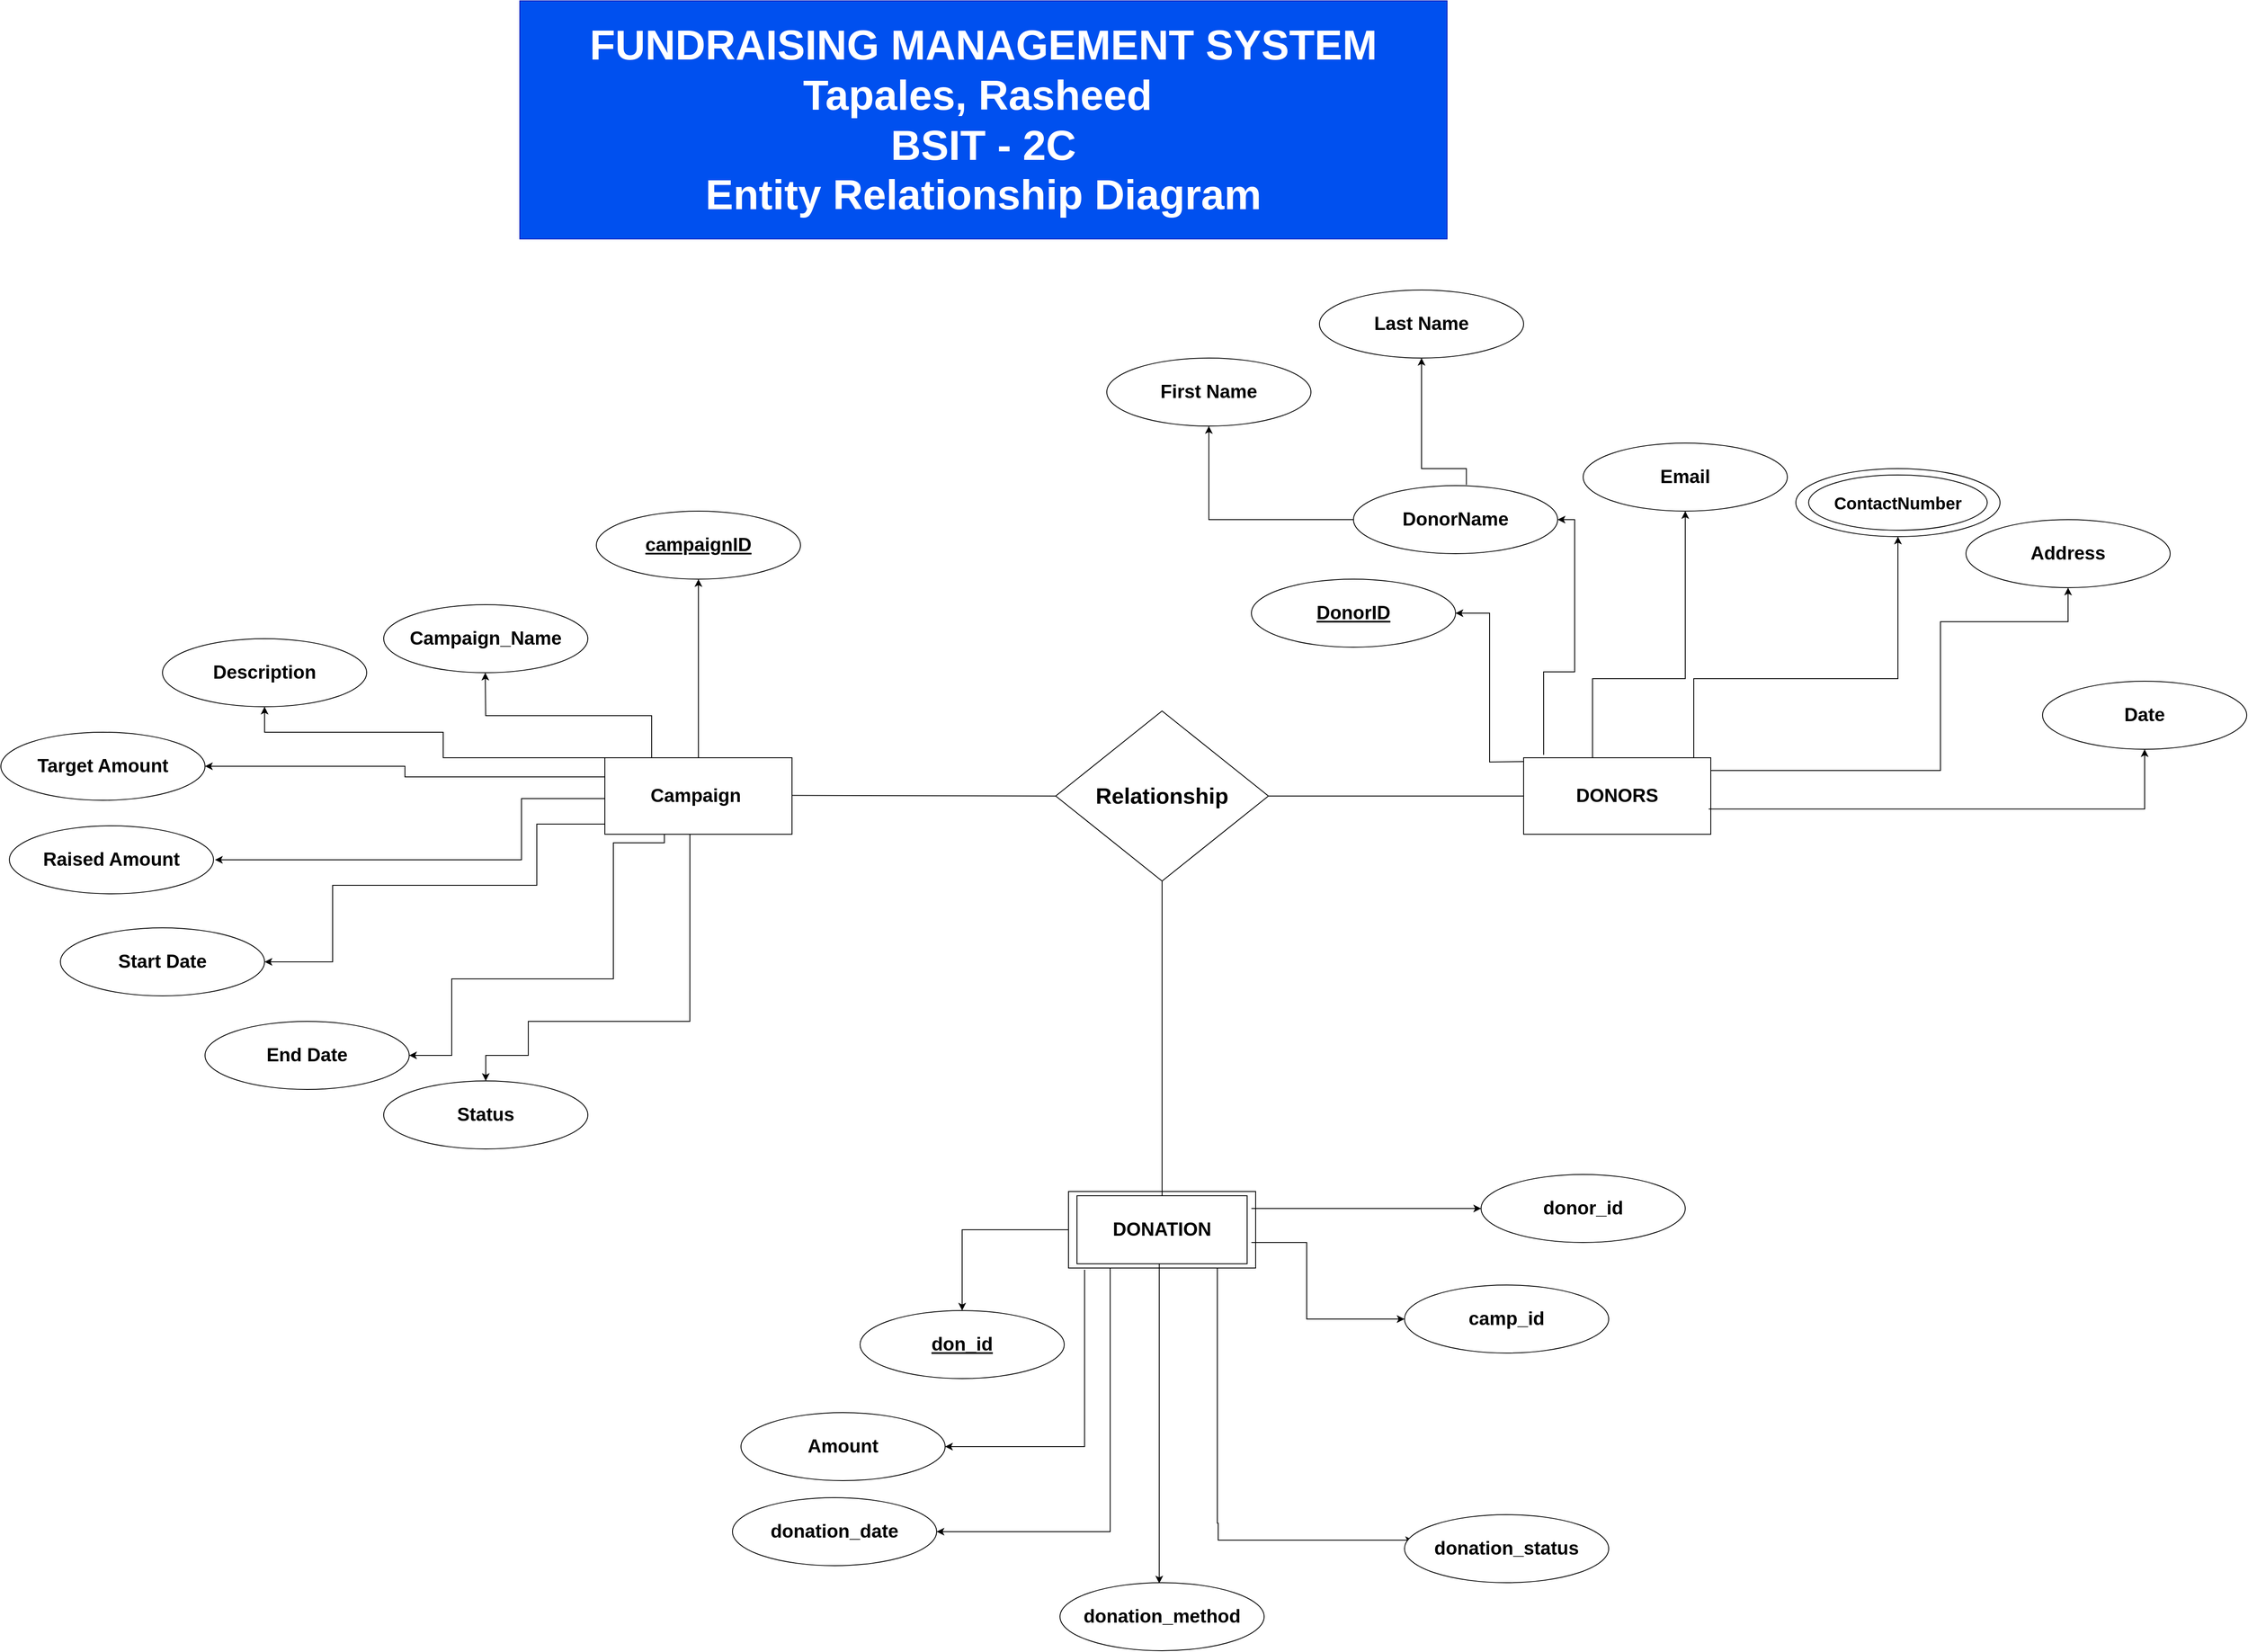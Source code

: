 <mxfile version="24.8.3">
  <diagram name="Page-1" id="g7HX3xHZX098qpuKRBNu">
    <mxGraphModel dx="4830" dy="3323" grid="1" gridSize="10" guides="1" tooltips="1" connect="1" arrows="1" fold="1" page="1" pageScale="1" pageWidth="850" pageHeight="1100" math="0" shadow="0">
      <root>
        <mxCell id="0" />
        <mxCell id="1" parent="0" />
        <mxCell id="pfuxYjEHpvVjRT3Tuvxd-3" value="&lt;font style=&quot;font-size: 49px;&quot;&gt;&lt;b style=&quot;&quot;&gt;&lt;font style=&quot;font-size: 49px;&quot;&gt;FUNDRAISING MANAGEMENT SYSTE&lt;/font&gt;&lt;/b&gt;&lt;b style=&quot;background-color: initial;&quot;&gt;&lt;font style=&quot;font-size: 49px;&quot;&gt;M&lt;/font&gt;&lt;/b&gt;&lt;/font&gt;&lt;div style=&quot;font-size: 49px;&quot;&gt;&lt;b style=&quot;background-color: initial;&quot;&gt;&lt;font style=&quot;font-size: 49px;&quot;&gt;Tapales, Rasheed&amp;nbsp;&lt;/font&gt;&lt;/b&gt;&lt;/div&gt;&lt;div style=&quot;font-size: 49px;&quot;&gt;&lt;b style=&quot;&quot;&gt;&lt;font style=&quot;font-size: 49px;&quot;&gt;BSIT - 2C&lt;br&gt;Entity Relationship Diagram&lt;/font&gt;&lt;/b&gt;&lt;/div&gt;" style="whiteSpace=wrap;html=1;align=center;fillColor=#0050ef;strokeColor=#001DBC;fontColor=#ffffff;" parent="1" vertex="1">
          <mxGeometry x="10" y="-670" width="1090" height="280" as="geometry" />
        </mxCell>
        <mxCell id="pfuxYjEHpvVjRT3Tuvxd-4" value="&lt;font size=&quot;1&quot; style=&quot;&quot;&gt;&lt;b style=&quot;font-size: 22px;&quot;&gt;Campaign&amp;nbsp;&lt;/b&gt;&lt;/font&gt;" style="whiteSpace=wrap;html=1;align=center;" parent="1" vertex="1">
          <mxGeometry x="110" y="220" width="220" height="90" as="geometry" />
        </mxCell>
        <mxCell id="pfuxYjEHpvVjRT3Tuvxd-12" value="&lt;font size=&quot;1&quot; style=&quot;&quot;&gt;&lt;b style=&quot;&quot;&gt;&lt;u style=&quot;font-size: 22px;&quot;&gt;campaignID&lt;/u&gt;&lt;/b&gt;&lt;/font&gt;" style="ellipse;whiteSpace=wrap;html=1;align=center;" parent="1" vertex="1">
          <mxGeometry x="100" y="-70" width="240" height="80" as="geometry" />
        </mxCell>
        <mxCell id="pfuxYjEHpvVjRT3Tuvxd-13" value="" style="edgeStyle=orthogonalEdgeStyle;rounded=0;orthogonalLoop=1;jettySize=auto;html=1;exitX=0.5;exitY=0;exitDx=0;exitDy=0;entryX=0.5;entryY=1;entryDx=0;entryDy=0;" parent="1" source="pfuxYjEHpvVjRT3Tuvxd-4" target="pfuxYjEHpvVjRT3Tuvxd-12" edge="1">
          <mxGeometry relative="1" as="geometry">
            <mxPoint x="370" y="185" as="sourcePoint" />
            <mxPoint x="210" y="90" as="targetPoint" />
          </mxGeometry>
        </mxCell>
        <mxCell id="pfuxYjEHpvVjRT3Tuvxd-14" value="&lt;font size=&quot;1&quot; style=&quot;&quot;&gt;&lt;b style=&quot;font-size: 22px;&quot;&gt;Campaign_Name&lt;/b&gt;&lt;/font&gt;" style="ellipse;whiteSpace=wrap;html=1;align=center;" parent="1" vertex="1">
          <mxGeometry x="-150" y="40" width="240" height="80" as="geometry" />
        </mxCell>
        <mxCell id="pfuxYjEHpvVjRT3Tuvxd-15" value="&lt;b style=&quot;&quot;&gt;&lt;font style=&quot;font-size: 22px;&quot;&gt;Description&lt;/font&gt;&lt;/b&gt;" style="ellipse;whiteSpace=wrap;html=1;align=center;" parent="1" vertex="1">
          <mxGeometry x="-410" y="80" width="240" height="80" as="geometry" />
        </mxCell>
        <mxCell id="pfuxYjEHpvVjRT3Tuvxd-16" value="&lt;b style=&quot;&quot;&gt;&lt;font style=&quot;font-size: 22px;&quot;&gt;Target Amount&lt;/font&gt;&lt;/b&gt;" style="ellipse;whiteSpace=wrap;html=1;align=center;" parent="1" vertex="1">
          <mxGeometry x="-600" y="190" width="240" height="80" as="geometry" />
        </mxCell>
        <mxCell id="pfuxYjEHpvVjRT3Tuvxd-21" value="" style="edgeStyle=orthogonalEdgeStyle;rounded=0;orthogonalLoop=1;jettySize=auto;html=1;exitX=0.25;exitY=0;exitDx=0;exitDy=0;" parent="1" source="pfuxYjEHpvVjRT3Tuvxd-4" edge="1">
          <mxGeometry relative="1" as="geometry">
            <mxPoint x="-30.59" y="260" as="sourcePoint" />
            <mxPoint x="-30.59" y="120" as="targetPoint" />
          </mxGeometry>
        </mxCell>
        <mxCell id="pfuxYjEHpvVjRT3Tuvxd-26" value="" style="edgeStyle=orthogonalEdgeStyle;rounded=0;orthogonalLoop=1;jettySize=auto;html=1;exitX=0;exitY=0;exitDx=0;exitDy=0;entryX=0.5;entryY=1;entryDx=0;entryDy=0;" parent="1" source="pfuxYjEHpvVjRT3Tuvxd-4" edge="1">
          <mxGeometry relative="1" as="geometry">
            <mxPoint x="100" y="220" as="sourcePoint" />
            <mxPoint x="-290" y="160" as="targetPoint" />
            <Array as="points">
              <mxPoint x="100" y="220" />
              <mxPoint x="-80" y="220" />
              <mxPoint x="-80" y="190" />
              <mxPoint x="-290" y="190" />
            </Array>
          </mxGeometry>
        </mxCell>
        <mxCell id="pfuxYjEHpvVjRT3Tuvxd-28" value="" style="edgeStyle=orthogonalEdgeStyle;rounded=0;orthogonalLoop=1;jettySize=auto;html=1;exitX=0;exitY=0.25;exitDx=0;exitDy=0;" parent="1" source="pfuxYjEHpvVjRT3Tuvxd-4" target="pfuxYjEHpvVjRT3Tuvxd-16" edge="1">
          <mxGeometry relative="1" as="geometry">
            <mxPoint x="100" y="249.76" as="sourcePoint" />
            <mxPoint x="-290" y="189.76" as="targetPoint" />
          </mxGeometry>
        </mxCell>
        <mxCell id="pfuxYjEHpvVjRT3Tuvxd-29" value="&lt;font size=&quot;1&quot; style=&quot;&quot;&gt;&lt;b style=&quot;font-size: 22px;&quot;&gt;Raised Amount&lt;/b&gt;&lt;/font&gt;" style="ellipse;whiteSpace=wrap;html=1;align=center;" parent="1" vertex="1">
          <mxGeometry x="-590" y="300" width="240" height="80" as="geometry" />
        </mxCell>
        <mxCell id="pfuxYjEHpvVjRT3Tuvxd-31" value="" style="edgeStyle=orthogonalEdgeStyle;rounded=0;orthogonalLoop=1;jettySize=auto;html=1;entryX=1;entryY=0.5;entryDx=0;entryDy=0;exitX=0;exitY=0.5;exitDx=0;exitDy=0;" parent="1" source="pfuxYjEHpvVjRT3Tuvxd-4" edge="1">
          <mxGeometry relative="1" as="geometry">
            <mxPoint x="100" y="268" as="sourcePoint" />
            <mxPoint x="-348.24" y="340" as="targetPoint" />
            <Array as="points">
              <mxPoint x="110" y="268" />
              <mxPoint x="12" y="268" />
              <mxPoint x="12" y="340" />
            </Array>
          </mxGeometry>
        </mxCell>
        <mxCell id="pfuxYjEHpvVjRT3Tuvxd-34" value="&lt;b style=&quot;&quot;&gt;&lt;font style=&quot;font-size: 22px;&quot;&gt;Start Date&lt;/font&gt;&lt;/b&gt;" style="ellipse;whiteSpace=wrap;html=1;align=center;" parent="1" vertex="1">
          <mxGeometry x="-530" y="420" width="240" height="80" as="geometry" />
        </mxCell>
        <mxCell id="pfuxYjEHpvVjRT3Tuvxd-35" value="&lt;b style=&quot;&quot;&gt;&lt;font style=&quot;font-size: 22px;&quot;&gt;End Date&lt;/font&gt;&lt;/b&gt;" style="ellipse;whiteSpace=wrap;html=1;align=center;" parent="1" vertex="1">
          <mxGeometry x="-360" y="530" width="240" height="80" as="geometry" />
        </mxCell>
        <mxCell id="pfuxYjEHpvVjRT3Tuvxd-36" value="" style="edgeStyle=orthogonalEdgeStyle;rounded=0;orthogonalLoop=1;jettySize=auto;html=1;exitX=0;exitY=0.75;exitDx=0;exitDy=0;entryX=1;entryY=0.5;entryDx=0;entryDy=0;" parent="1" source="pfuxYjEHpvVjRT3Tuvxd-4" edge="1">
          <mxGeometry relative="1" as="geometry">
            <mxPoint x="-160" y="580" as="sourcePoint" />
            <mxPoint x="-290" y="460" as="targetPoint" />
            <Array as="points">
              <mxPoint x="30" y="298" />
              <mxPoint x="30" y="370" />
              <mxPoint x="-210" y="370" />
              <mxPoint x="-210" y="460" />
            </Array>
          </mxGeometry>
        </mxCell>
        <mxCell id="pfuxYjEHpvVjRT3Tuvxd-41" value="" style="edgeStyle=orthogonalEdgeStyle;rounded=0;orthogonalLoop=1;jettySize=auto;html=1;entryX=1;entryY=0.5;entryDx=0;entryDy=0;exitX=0.318;exitY=1;exitDx=0;exitDy=0;exitPerimeter=0;" parent="1" source="pfuxYjEHpvVjRT3Tuvxd-4" edge="1" target="pfuxYjEHpvVjRT3Tuvxd-35">
          <mxGeometry relative="1" as="geometry">
            <mxPoint x="170" y="420" as="sourcePoint" />
            <mxPoint x="-70" y="660" as="targetPoint" />
            <Array as="points">
              <mxPoint x="180" y="320" />
              <mxPoint x="120" y="320" />
              <mxPoint x="120" y="480" />
              <mxPoint x="-70" y="480" />
              <mxPoint x="-70" y="570" />
            </Array>
          </mxGeometry>
        </mxCell>
        <mxCell id="pfuxYjEHpvVjRT3Tuvxd-43" value="&lt;font style=&quot;font-size: 26px;&quot;&gt;&lt;b&gt;Relationship&lt;/b&gt;&lt;/font&gt;" style="shape=rhombus;perimeter=rhombusPerimeter;whiteSpace=wrap;html=1;align=center;" parent="1" vertex="1">
          <mxGeometry x="640" y="165" width="250" height="200" as="geometry" />
        </mxCell>
        <mxCell id="pfuxYjEHpvVjRT3Tuvxd-45" value="" style="endArrow=none;html=1;rounded=0;entryX=0;entryY=0.5;entryDx=0;entryDy=0;" parent="1" target="pfuxYjEHpvVjRT3Tuvxd-43" edge="1">
          <mxGeometry relative="1" as="geometry">
            <mxPoint x="330" y="264.29" as="sourcePoint" />
            <mxPoint x="490" y="264.29" as="targetPoint" />
          </mxGeometry>
        </mxCell>
        <mxCell id="pfuxYjEHpvVjRT3Tuvxd-47" value="&lt;font size=&quot;1&quot; style=&quot;&quot;&gt;&lt;b style=&quot;font-size: 22px;&quot;&gt;DONORS&lt;/b&gt;&lt;/font&gt;" style="whiteSpace=wrap;html=1;align=center;" parent="1" vertex="1">
          <mxGeometry x="1190" y="220" width="220" height="90" as="geometry" />
        </mxCell>
        <mxCell id="pfuxYjEHpvVjRT3Tuvxd-49" value="" style="endArrow=none;html=1;rounded=0;entryX=0;entryY=0.5;entryDx=0;entryDy=0;exitX=1;exitY=0.5;exitDx=0;exitDy=0;" parent="1" source="pfuxYjEHpvVjRT3Tuvxd-43" target="pfuxYjEHpvVjRT3Tuvxd-47" edge="1">
          <mxGeometry relative="1" as="geometry">
            <mxPoint x="980" y="264.64" as="sourcePoint" />
            <mxPoint x="1380" y="265.35" as="targetPoint" />
          </mxGeometry>
        </mxCell>
        <mxCell id="pfuxYjEHpvVjRT3Tuvxd-52" value="&lt;font size=&quot;1&quot; style=&quot;&quot;&gt;&lt;b style=&quot;&quot;&gt;&lt;u style=&quot;font-size: 22px;&quot;&gt;DonorID&lt;/u&gt;&lt;/b&gt;&lt;/font&gt;" style="ellipse;whiteSpace=wrap;html=1;align=center;" parent="1" vertex="1">
          <mxGeometry x="870" y="10" width="240" height="80" as="geometry" />
        </mxCell>
        <mxCell id="pfuxYjEHpvVjRT3Tuvxd-53" value="" style="edgeStyle=orthogonalEdgeStyle;rounded=0;orthogonalLoop=1;jettySize=auto;html=1;exitX=0.5;exitY=0;exitDx=0;exitDy=0;entryX=1;entryY=0.5;entryDx=0;entryDy=0;" parent="1" target="pfuxYjEHpvVjRT3Tuvxd-52" edge="1">
          <mxGeometry relative="1" as="geometry">
            <mxPoint x="1190" y="224.5" as="sourcePoint" />
            <mxPoint x="1080" y="49.5" as="targetPoint" />
          </mxGeometry>
        </mxCell>
        <mxCell id="pfuxYjEHpvVjRT3Tuvxd-54" value="&lt;font size=&quot;1&quot; style=&quot;&quot;&gt;&lt;b style=&quot;&quot;&gt;&lt;span style=&quot;font-size: 22px;&quot;&gt;DonorName&lt;/span&gt;&lt;/b&gt;&lt;/font&gt;" style="ellipse;whiteSpace=wrap;html=1;align=center;" parent="1" vertex="1">
          <mxGeometry x="990" y="-100" width="240" height="80" as="geometry" />
        </mxCell>
        <mxCell id="pfuxYjEHpvVjRT3Tuvxd-56" value="&lt;font size=&quot;1&quot; style=&quot;&quot;&gt;&lt;b style=&quot;font-size: 22px;&quot;&gt;Email&lt;/b&gt;&lt;/font&gt;" style="ellipse;whiteSpace=wrap;html=1;align=center;" parent="1" vertex="1">
          <mxGeometry x="1260" y="-150" width="240" height="80" as="geometry" />
        </mxCell>
        <mxCell id="pfuxYjEHpvVjRT3Tuvxd-57" value="" style="ellipse;whiteSpace=wrap;html=1;align=center;" parent="1" vertex="1">
          <mxGeometry x="1510" y="-120" width="240" height="80" as="geometry" />
        </mxCell>
        <mxCell id="pfuxYjEHpvVjRT3Tuvxd-58" value="&lt;span style=&quot;font-size: 22px;&quot;&gt;&lt;b&gt;Address&lt;/b&gt;&lt;/span&gt;" style="ellipse;whiteSpace=wrap;html=1;align=center;" parent="1" vertex="1">
          <mxGeometry x="1710" y="-60" width="240" height="80" as="geometry" />
        </mxCell>
        <mxCell id="pfuxYjEHpvVjRT3Tuvxd-60" value="&lt;span style=&quot;font-size: 22px;&quot;&gt;&lt;b&gt;Date&lt;/b&gt;&lt;/span&gt;" style="ellipse;whiteSpace=wrap;html=1;align=center;" parent="1" vertex="1">
          <mxGeometry x="1800" y="130" width="240" height="80" as="geometry" />
        </mxCell>
        <mxCell id="pfuxYjEHpvVjRT3Tuvxd-61" value="" style="edgeStyle=orthogonalEdgeStyle;rounded=0;orthogonalLoop=1;jettySize=auto;html=1;exitX=0.107;exitY=-0.037;exitDx=0;exitDy=0;entryX=1;entryY=0.5;entryDx=0;entryDy=0;exitPerimeter=0;" parent="1" source="pfuxYjEHpvVjRT3Tuvxd-47" target="pfuxYjEHpvVjRT3Tuvxd-54" edge="1">
          <mxGeometry relative="1" as="geometry">
            <mxPoint x="1330" y="119.44" as="sourcePoint" />
            <mxPoint x="1250" y="-55.06" as="targetPoint" />
            <Array as="points">
              <mxPoint x="1213" y="119" />
              <mxPoint x="1250" y="119" />
              <mxPoint x="1250" y="-60" />
            </Array>
          </mxGeometry>
        </mxCell>
        <mxCell id="pfuxYjEHpvVjRT3Tuvxd-63" value="" style="edgeStyle=orthogonalEdgeStyle;rounded=0;orthogonalLoop=1;jettySize=auto;html=1;entryX=0.5;entryY=1;entryDx=0;entryDy=0;" parent="1" target="pfuxYjEHpvVjRT3Tuvxd-56" edge="1">
          <mxGeometry relative="1" as="geometry">
            <mxPoint x="1280" y="220" as="sourcePoint" />
            <mxPoint x="1390" y="-40" as="targetPoint" />
            <Array as="points">
              <mxPoint x="1271" y="127" />
              <mxPoint x="1380" y="127" />
            </Array>
          </mxGeometry>
        </mxCell>
        <mxCell id="pfuxYjEHpvVjRT3Tuvxd-64" value="" style="edgeStyle=orthogonalEdgeStyle;rounded=0;orthogonalLoop=1;jettySize=auto;html=1;entryX=0.5;entryY=1;entryDx=0;entryDy=0;" parent="1" target="pfuxYjEHpvVjRT3Tuvxd-57" edge="1">
          <mxGeometry relative="1" as="geometry">
            <mxPoint x="1360" y="220" as="sourcePoint" />
            <mxPoint x="1640" y="40" as="targetPoint" />
            <Array as="points">
              <mxPoint x="1360" y="220" />
              <mxPoint x="1390" y="220" />
              <mxPoint x="1390" y="127" />
              <mxPoint x="1630" y="127" />
            </Array>
          </mxGeometry>
        </mxCell>
        <mxCell id="pfuxYjEHpvVjRT3Tuvxd-66" value="" style="edgeStyle=orthogonalEdgeStyle;rounded=0;orthogonalLoop=1;jettySize=auto;html=1;exitX=1;exitY=0.5;exitDx=0;exitDy=0;entryX=0.5;entryY=1;entryDx=0;entryDy=0;" parent="1" edge="1">
          <mxGeometry relative="1" as="geometry">
            <mxPoint x="1410" y="235" as="sourcePoint" />
            <mxPoint x="1830" y="20" as="targetPoint" />
            <Array as="points">
              <mxPoint x="1680" y="235" />
              <mxPoint x="1680" y="60" />
              <mxPoint x="1830" y="60" />
            </Array>
          </mxGeometry>
        </mxCell>
        <mxCell id="pfuxYjEHpvVjRT3Tuvxd-68" value="" style="edgeStyle=orthogonalEdgeStyle;rounded=0;orthogonalLoop=1;jettySize=auto;html=1;exitX=0.989;exitY=0.67;exitDx=0;exitDy=0;entryX=0;entryY=0.5;entryDx=0;entryDy=0;exitPerimeter=0;" parent="1" edge="1" source="pfuxYjEHpvVjRT3Tuvxd-47">
          <mxGeometry relative="1" as="geometry">
            <mxPoint x="1535" y="340" as="sourcePoint" />
            <mxPoint x="1920.0" y="210" as="targetPoint" />
            <Array as="points">
              <mxPoint x="1920" y="280" />
            </Array>
          </mxGeometry>
        </mxCell>
        <mxCell id="pfuxYjEHpvVjRT3Tuvxd-70" value="&lt;font size=&quot;1&quot; style=&quot;&quot;&gt;&lt;b style=&quot;font-size: 22px;&quot;&gt;EMPLOYEE&lt;/b&gt;&lt;/font&gt;" style="whiteSpace=wrap;html=1;align=center;" parent="1" vertex="1">
          <mxGeometry x="655" y="730" width="220" height="90" as="geometry" />
        </mxCell>
        <mxCell id="pfuxYjEHpvVjRT3Tuvxd-71" value="&lt;span style=&quot;font-size: 22px;&quot;&gt;&lt;b&gt;DONATION&lt;/b&gt;&lt;/span&gt;" style="whiteSpace=wrap;html=1;align=center;" parent="1" vertex="1">
          <mxGeometry x="665" y="735" width="200" height="80" as="geometry" />
        </mxCell>
        <mxCell id="pfuxYjEHpvVjRT3Tuvxd-72" value="" style="endArrow=none;html=1;rounded=0;entryX=0.5;entryY=0;entryDx=0;entryDy=0;exitX=0.5;exitY=1;exitDx=0;exitDy=0;" parent="1" source="pfuxYjEHpvVjRT3Tuvxd-43" target="pfuxYjEHpvVjRT3Tuvxd-71" edge="1">
          <mxGeometry relative="1" as="geometry">
            <mxPoint x="720" y="450" as="sourcePoint" />
            <mxPoint x="1020" y="450" as="targetPoint" />
          </mxGeometry>
        </mxCell>
        <mxCell id="pfuxYjEHpvVjRT3Tuvxd-73" value="&lt;font size=&quot;1&quot; style=&quot;&quot;&gt;&lt;b style=&quot;&quot;&gt;&lt;u style=&quot;font-size: 22px;&quot;&gt;don_id&lt;/u&gt;&lt;/b&gt;&lt;/font&gt;" style="ellipse;whiteSpace=wrap;html=1;align=center;" parent="1" vertex="1">
          <mxGeometry x="410" y="870" width="240" height="80" as="geometry" />
        </mxCell>
        <mxCell id="pfuxYjEHpvVjRT3Tuvxd-74" value="" style="edgeStyle=orthogonalEdgeStyle;rounded=0;orthogonalLoop=1;jettySize=auto;html=1;exitX=0;exitY=0.5;exitDx=0;exitDy=0;entryX=0.5;entryY=0;entryDx=0;entryDy=0;" parent="1" source="pfuxYjEHpvVjRT3Tuvxd-70" target="pfuxYjEHpvVjRT3Tuvxd-73" edge="1">
          <mxGeometry relative="1" as="geometry">
            <mxPoint x="470" y="820" as="sourcePoint" />
            <mxPoint x="470" y="610" as="targetPoint" />
          </mxGeometry>
        </mxCell>
        <mxCell id="pfuxYjEHpvVjRT3Tuvxd-76" value="" style="edgeStyle=orthogonalEdgeStyle;rounded=0;orthogonalLoop=1;jettySize=auto;html=1;exitX=1;exitY=0.5;exitDx=0;exitDy=0;entryX=0;entryY=0.5;entryDx=0;entryDy=0;" parent="1" target="pfuxYjEHpvVjRT3Tuvxd-89" edge="1">
          <mxGeometry relative="1" as="geometry">
            <mxPoint x="870" y="790" as="sourcePoint" />
            <mxPoint x="1025" y="885" as="targetPoint" />
            <Array as="points">
              <mxPoint x="935" y="790" />
              <mxPoint x="935" y="880" />
            </Array>
          </mxGeometry>
        </mxCell>
        <mxCell id="pfuxYjEHpvVjRT3Tuvxd-77" value="&lt;span style=&quot;font-size: 22px;&quot;&gt;&lt;b&gt;Amount&lt;/b&gt;&lt;/span&gt;" style="ellipse;whiteSpace=wrap;html=1;align=center;" parent="1" vertex="1">
          <mxGeometry x="270" y="990" width="240" height="80" as="geometry" />
        </mxCell>
        <mxCell id="pfuxYjEHpvVjRT3Tuvxd-80" value="" style="edgeStyle=orthogonalEdgeStyle;rounded=0;orthogonalLoop=1;jettySize=auto;html=1;entryX=1;entryY=0.5;entryDx=0;entryDy=0;exitX=0.086;exitY=1.022;exitDx=0;exitDy=0;exitPerimeter=0;" parent="1" source="pfuxYjEHpvVjRT3Tuvxd-70" target="pfuxYjEHpvVjRT3Tuvxd-77" edge="1">
          <mxGeometry relative="1" as="geometry">
            <mxPoint x="730" y="920" as="sourcePoint" />
            <mxPoint x="630" y="1115" as="targetPoint" />
            <Array as="points">
              <mxPoint x="674" y="1030" />
            </Array>
          </mxGeometry>
        </mxCell>
        <mxCell id="pfuxYjEHpvVjRT3Tuvxd-83" value="" style="edgeStyle=orthogonalEdgeStyle;rounded=0;orthogonalLoop=1;jettySize=auto;html=1;exitX=0.086;exitY=1.022;exitDx=0;exitDy=0;exitPerimeter=0;" parent="1" edge="1">
          <mxGeometry relative="1" as="geometry">
            <mxPoint x="704" y="820" as="sourcePoint" />
            <mxPoint x="500" y="1130" as="targetPoint" />
            <Array as="points">
              <mxPoint x="704" y="1130" />
            </Array>
          </mxGeometry>
        </mxCell>
        <mxCell id="pfuxYjEHpvVjRT3Tuvxd-87" value="" style="edgeStyle=orthogonalEdgeStyle;rounded=0;orthogonalLoop=1;jettySize=auto;html=1;exitX=0.949;exitY=0.983;exitDx=0;exitDy=0;exitPerimeter=0;" parent="1" edge="1">
          <mxGeometry relative="1" as="geometry">
            <mxPoint x="830" y="820" as="sourcePoint" />
            <mxPoint x="1060" y="1140" as="targetPoint" />
            <Array as="points">
              <mxPoint x="830" y="1120" />
              <mxPoint x="831" y="1032" />
            </Array>
          </mxGeometry>
        </mxCell>
        <mxCell id="pfuxYjEHpvVjRT3Tuvxd-88" value="&lt;div&gt;&lt;br&gt;&lt;/div&gt;&lt;div&gt;&lt;br&gt;&lt;/div&gt;" style="edgeLabel;html=1;align=center;verticalAlign=middle;resizable=0;points=[];" parent="pfuxYjEHpvVjRT3Tuvxd-87" vertex="1" connectable="0">
          <mxGeometry x="-0.102" y="7" relative="1" as="geometry">
            <mxPoint as="offset" />
          </mxGeometry>
        </mxCell>
        <mxCell id="pfuxYjEHpvVjRT3Tuvxd-89" value="&lt;span style=&quot;font-size: 22px;&quot;&gt;&lt;b&gt;camp_id&lt;/b&gt;&lt;/span&gt;" style="ellipse;whiteSpace=wrap;html=1;align=center;" parent="1" vertex="1">
          <mxGeometry x="1050" y="840" width="240" height="80" as="geometry" />
        </mxCell>
        <mxCell id="pfuxYjEHpvVjRT3Tuvxd-92" value="" style="edgeStyle=orthogonalEdgeStyle;rounded=0;orthogonalLoop=1;jettySize=auto;html=1;exitX=1;exitY=0.5;exitDx=0;exitDy=0;" parent="1" edge="1">
          <mxGeometry relative="1" as="geometry">
            <mxPoint x="870" y="750" as="sourcePoint" />
            <mxPoint x="1140" y="750" as="targetPoint" />
            <Array as="points">
              <mxPoint x="1050" y="750" />
            </Array>
          </mxGeometry>
        </mxCell>
        <mxCell id="pfuxYjEHpvVjRT3Tuvxd-93" value="&lt;span style=&quot;font-size: 22px;&quot;&gt;&lt;b&gt;donor_id&lt;/b&gt;&lt;/span&gt;" style="ellipse;whiteSpace=wrap;html=1;align=center;" parent="1" vertex="1">
          <mxGeometry x="1140" y="710" width="240" height="80" as="geometry" />
        </mxCell>
        <mxCell id="pfuxYjEHpvVjRT3Tuvxd-97" value="" style="edgeStyle=orthogonalEdgeStyle;rounded=0;orthogonalLoop=1;jettySize=auto;html=1;exitX=0.462;exitY=1.046;exitDx=0;exitDy=0;exitPerimeter=0;" parent="1" edge="1">
          <mxGeometry relative="1" as="geometry">
            <mxPoint x="758.32" y="815.0" as="sourcePoint" />
            <mxPoint x="761.68" y="1190.86" as="targetPoint" />
            <Array as="points">
              <mxPoint x="761.68" y="814.86" />
            </Array>
          </mxGeometry>
        </mxCell>
        <mxCell id="8vfYNN8m2X1Iui8L_l5A-1" value="&lt;b style=&quot;&quot;&gt;&lt;font style=&quot;font-size: 22px;&quot;&gt;Status&lt;/font&gt;&lt;/b&gt;" style="ellipse;whiteSpace=wrap;html=1;align=center;" vertex="1" parent="1">
          <mxGeometry x="-150" y="600" width="240" height="80" as="geometry" />
        </mxCell>
        <mxCell id="8vfYNN8m2X1Iui8L_l5A-2" value="" style="edgeStyle=orthogonalEdgeStyle;rounded=0;orthogonalLoop=1;jettySize=auto;html=1;" edge="1" parent="1">
          <mxGeometry relative="1" as="geometry">
            <mxPoint x="209.94" y="310" as="sourcePoint" />
            <mxPoint x="-30" y="600" as="targetPoint" />
            <Array as="points">
              <mxPoint x="210" y="530" />
              <mxPoint x="20" y="530" />
              <mxPoint x="20" y="570" />
            </Array>
          </mxGeometry>
        </mxCell>
        <mxCell id="8vfYNN8m2X1Iui8L_l5A-3" value="" style="edgeStyle=orthogonalEdgeStyle;rounded=0;orthogonalLoop=1;jettySize=auto;html=1;exitX=0;exitY=0.5;exitDx=0;exitDy=0;" edge="1" parent="1" source="pfuxYjEHpvVjRT3Tuvxd-54">
          <mxGeometry relative="1" as="geometry">
            <mxPoint x="791" y="-23" as="sourcePoint" />
            <mxPoint x="820" y="-170" as="targetPoint" />
            <Array as="points">
              <mxPoint x="820" y="-60" />
            </Array>
          </mxGeometry>
        </mxCell>
        <mxCell id="8vfYNN8m2X1Iui8L_l5A-6" value="" style="edgeStyle=orthogonalEdgeStyle;rounded=0;orthogonalLoop=1;jettySize=auto;html=1;exitX=0.553;exitY=-0.011;exitDx=0;exitDy=0;exitPerimeter=0;" edge="1" parent="1" source="pfuxYjEHpvVjRT3Tuvxd-54">
          <mxGeometry relative="1" as="geometry">
            <mxPoint x="1120" y="-110" as="sourcePoint" />
            <mxPoint x="1070" y="-250.06" as="targetPoint" />
            <Array as="points">
              <mxPoint x="1123" y="-120" />
              <mxPoint x="1070" y="-120" />
            </Array>
          </mxGeometry>
        </mxCell>
        <mxCell id="8vfYNN8m2X1Iui8L_l5A-12" value="&lt;font size=&quot;1&quot; style=&quot;&quot;&gt;&lt;b style=&quot;font-size: 20px;&quot;&gt;ContactNumber&lt;/b&gt;&lt;/font&gt;" style="ellipse;whiteSpace=wrap;html=1;align=center;" vertex="1" parent="1">
          <mxGeometry x="1525" y="-112.5" width="210" height="65" as="geometry" />
        </mxCell>
        <mxCell id="8vfYNN8m2X1Iui8L_l5A-7" value="&lt;font size=&quot;1&quot; style=&quot;&quot;&gt;&lt;b style=&quot;&quot;&gt;&lt;span style=&quot;font-size: 22px;&quot;&gt;First Name&lt;/span&gt;&lt;/b&gt;&lt;/font&gt;" style="ellipse;whiteSpace=wrap;html=1;align=center;" vertex="1" parent="1">
          <mxGeometry x="700" y="-250" width="240" height="80" as="geometry" />
        </mxCell>
        <mxCell id="8vfYNN8m2X1Iui8L_l5A-8" value="&lt;font size=&quot;1&quot; style=&quot;&quot;&gt;&lt;b style=&quot;&quot;&gt;&lt;span style=&quot;font-size: 22px;&quot;&gt;Last Name&lt;/span&gt;&lt;/b&gt;&lt;/font&gt;" style="ellipse;whiteSpace=wrap;html=1;align=center;" vertex="1" parent="1">
          <mxGeometry x="950" y="-330" width="240" height="80" as="geometry" />
        </mxCell>
        <mxCell id="8vfYNN8m2X1Iui8L_l5A-13" value="&lt;span style=&quot;font-size: 22px;&quot;&gt;&lt;b&gt;donation_date&lt;/b&gt;&lt;/span&gt;" style="ellipse;whiteSpace=wrap;html=1;align=center;" vertex="1" parent="1">
          <mxGeometry x="260" y="1090" width="240" height="80" as="geometry" />
        </mxCell>
        <mxCell id="8vfYNN8m2X1Iui8L_l5A-14" value="&lt;span style=&quot;font-size: 22px;&quot;&gt;&lt;b&gt;donation_method&lt;/b&gt;&lt;/span&gt;" style="ellipse;whiteSpace=wrap;html=1;align=center;" vertex="1" parent="1">
          <mxGeometry x="645" y="1190" width="240" height="80" as="geometry" />
        </mxCell>
        <mxCell id="8vfYNN8m2X1Iui8L_l5A-15" value="&lt;span style=&quot;font-size: 22px;&quot;&gt;&lt;b&gt;donation_status&lt;/b&gt;&lt;/span&gt;" style="ellipse;whiteSpace=wrap;html=1;align=center;" vertex="1" parent="1">
          <mxGeometry x="1050" y="1110" width="240" height="80" as="geometry" />
        </mxCell>
      </root>
    </mxGraphModel>
  </diagram>
</mxfile>

